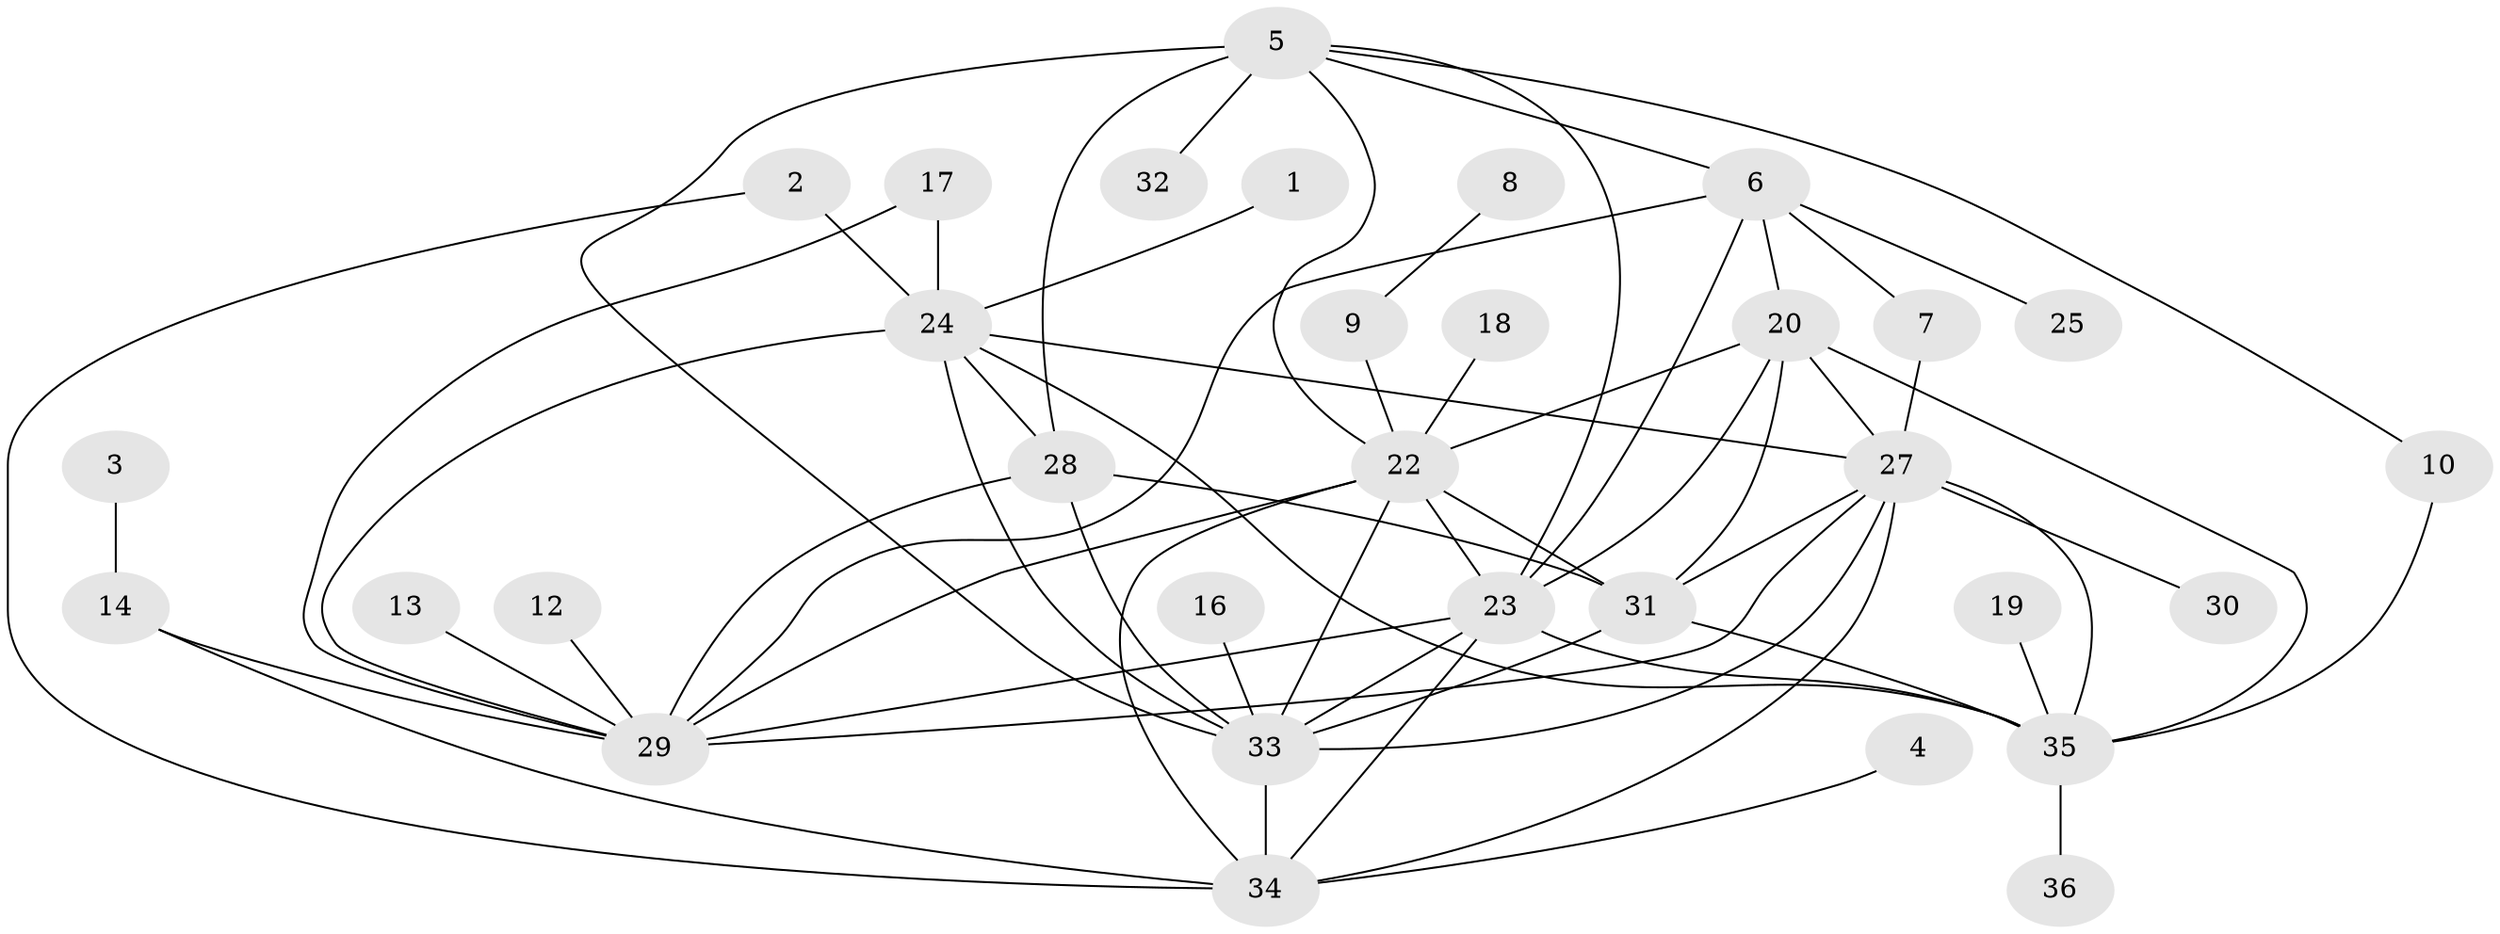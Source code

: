 // original degree distribution, {4: 0.19444444444444445, 1: 0.19444444444444445, 3: 0.1111111111111111, 2: 0.2222222222222222, 5: 0.1388888888888889, 6: 0.041666666666666664, 9: 0.013888888888888888, 0: 0.05555555555555555, 7: 0.013888888888888888, 8: 0.013888888888888888}
// Generated by graph-tools (version 1.1) at 2025/49/03/09/25 03:49:13]
// undirected, 32 vertices, 62 edges
graph export_dot {
graph [start="1"]
  node [color=gray90,style=filled];
  1;
  2;
  3;
  4;
  5;
  6;
  7;
  8;
  9;
  10;
  12;
  13;
  14;
  16;
  17;
  18;
  19;
  20;
  22;
  23;
  24;
  25;
  27;
  28;
  29;
  30;
  31;
  32;
  33;
  34;
  35;
  36;
  1 -- 24 [weight=1.0];
  2 -- 24 [weight=1.0];
  2 -- 34 [weight=1.0];
  3 -- 14 [weight=1.0];
  4 -- 34 [weight=1.0];
  5 -- 6 [weight=1.0];
  5 -- 10 [weight=1.0];
  5 -- 22 [weight=1.0];
  5 -- 23 [weight=1.0];
  5 -- 28 [weight=1.0];
  5 -- 32 [weight=1.0];
  5 -- 33 [weight=2.0];
  6 -- 7 [weight=1.0];
  6 -- 20 [weight=1.0];
  6 -- 23 [weight=1.0];
  6 -- 25 [weight=1.0];
  6 -- 29 [weight=1.0];
  7 -- 27 [weight=1.0];
  8 -- 9 [weight=1.0];
  9 -- 22 [weight=1.0];
  10 -- 35 [weight=1.0];
  12 -- 29 [weight=1.0];
  13 -- 29 [weight=1.0];
  14 -- 29 [weight=2.0];
  14 -- 34 [weight=1.0];
  16 -- 33 [weight=1.0];
  17 -- 24 [weight=1.0];
  17 -- 29 [weight=1.0];
  18 -- 22 [weight=1.0];
  19 -- 35 [weight=1.0];
  20 -- 22 [weight=1.0];
  20 -- 23 [weight=1.0];
  20 -- 27 [weight=1.0];
  20 -- 31 [weight=1.0];
  20 -- 35 [weight=1.0];
  22 -- 23 [weight=1.0];
  22 -- 29 [weight=1.0];
  22 -- 31 [weight=2.0];
  22 -- 33 [weight=1.0];
  22 -- 34 [weight=1.0];
  23 -- 29 [weight=1.0];
  23 -- 33 [weight=1.0];
  23 -- 34 [weight=1.0];
  23 -- 35 [weight=2.0];
  24 -- 27 [weight=1.0];
  24 -- 28 [weight=1.0];
  24 -- 29 [weight=1.0];
  24 -- 33 [weight=1.0];
  24 -- 35 [weight=1.0];
  27 -- 29 [weight=3.0];
  27 -- 30 [weight=1.0];
  27 -- 31 [weight=2.0];
  27 -- 33 [weight=1.0];
  27 -- 34 [weight=1.0];
  27 -- 35 [weight=1.0];
  28 -- 29 [weight=1.0];
  28 -- 31 [weight=1.0];
  28 -- 33 [weight=1.0];
  31 -- 33 [weight=2.0];
  31 -- 35 [weight=1.0];
  33 -- 34 [weight=1.0];
  35 -- 36 [weight=1.0];
}
